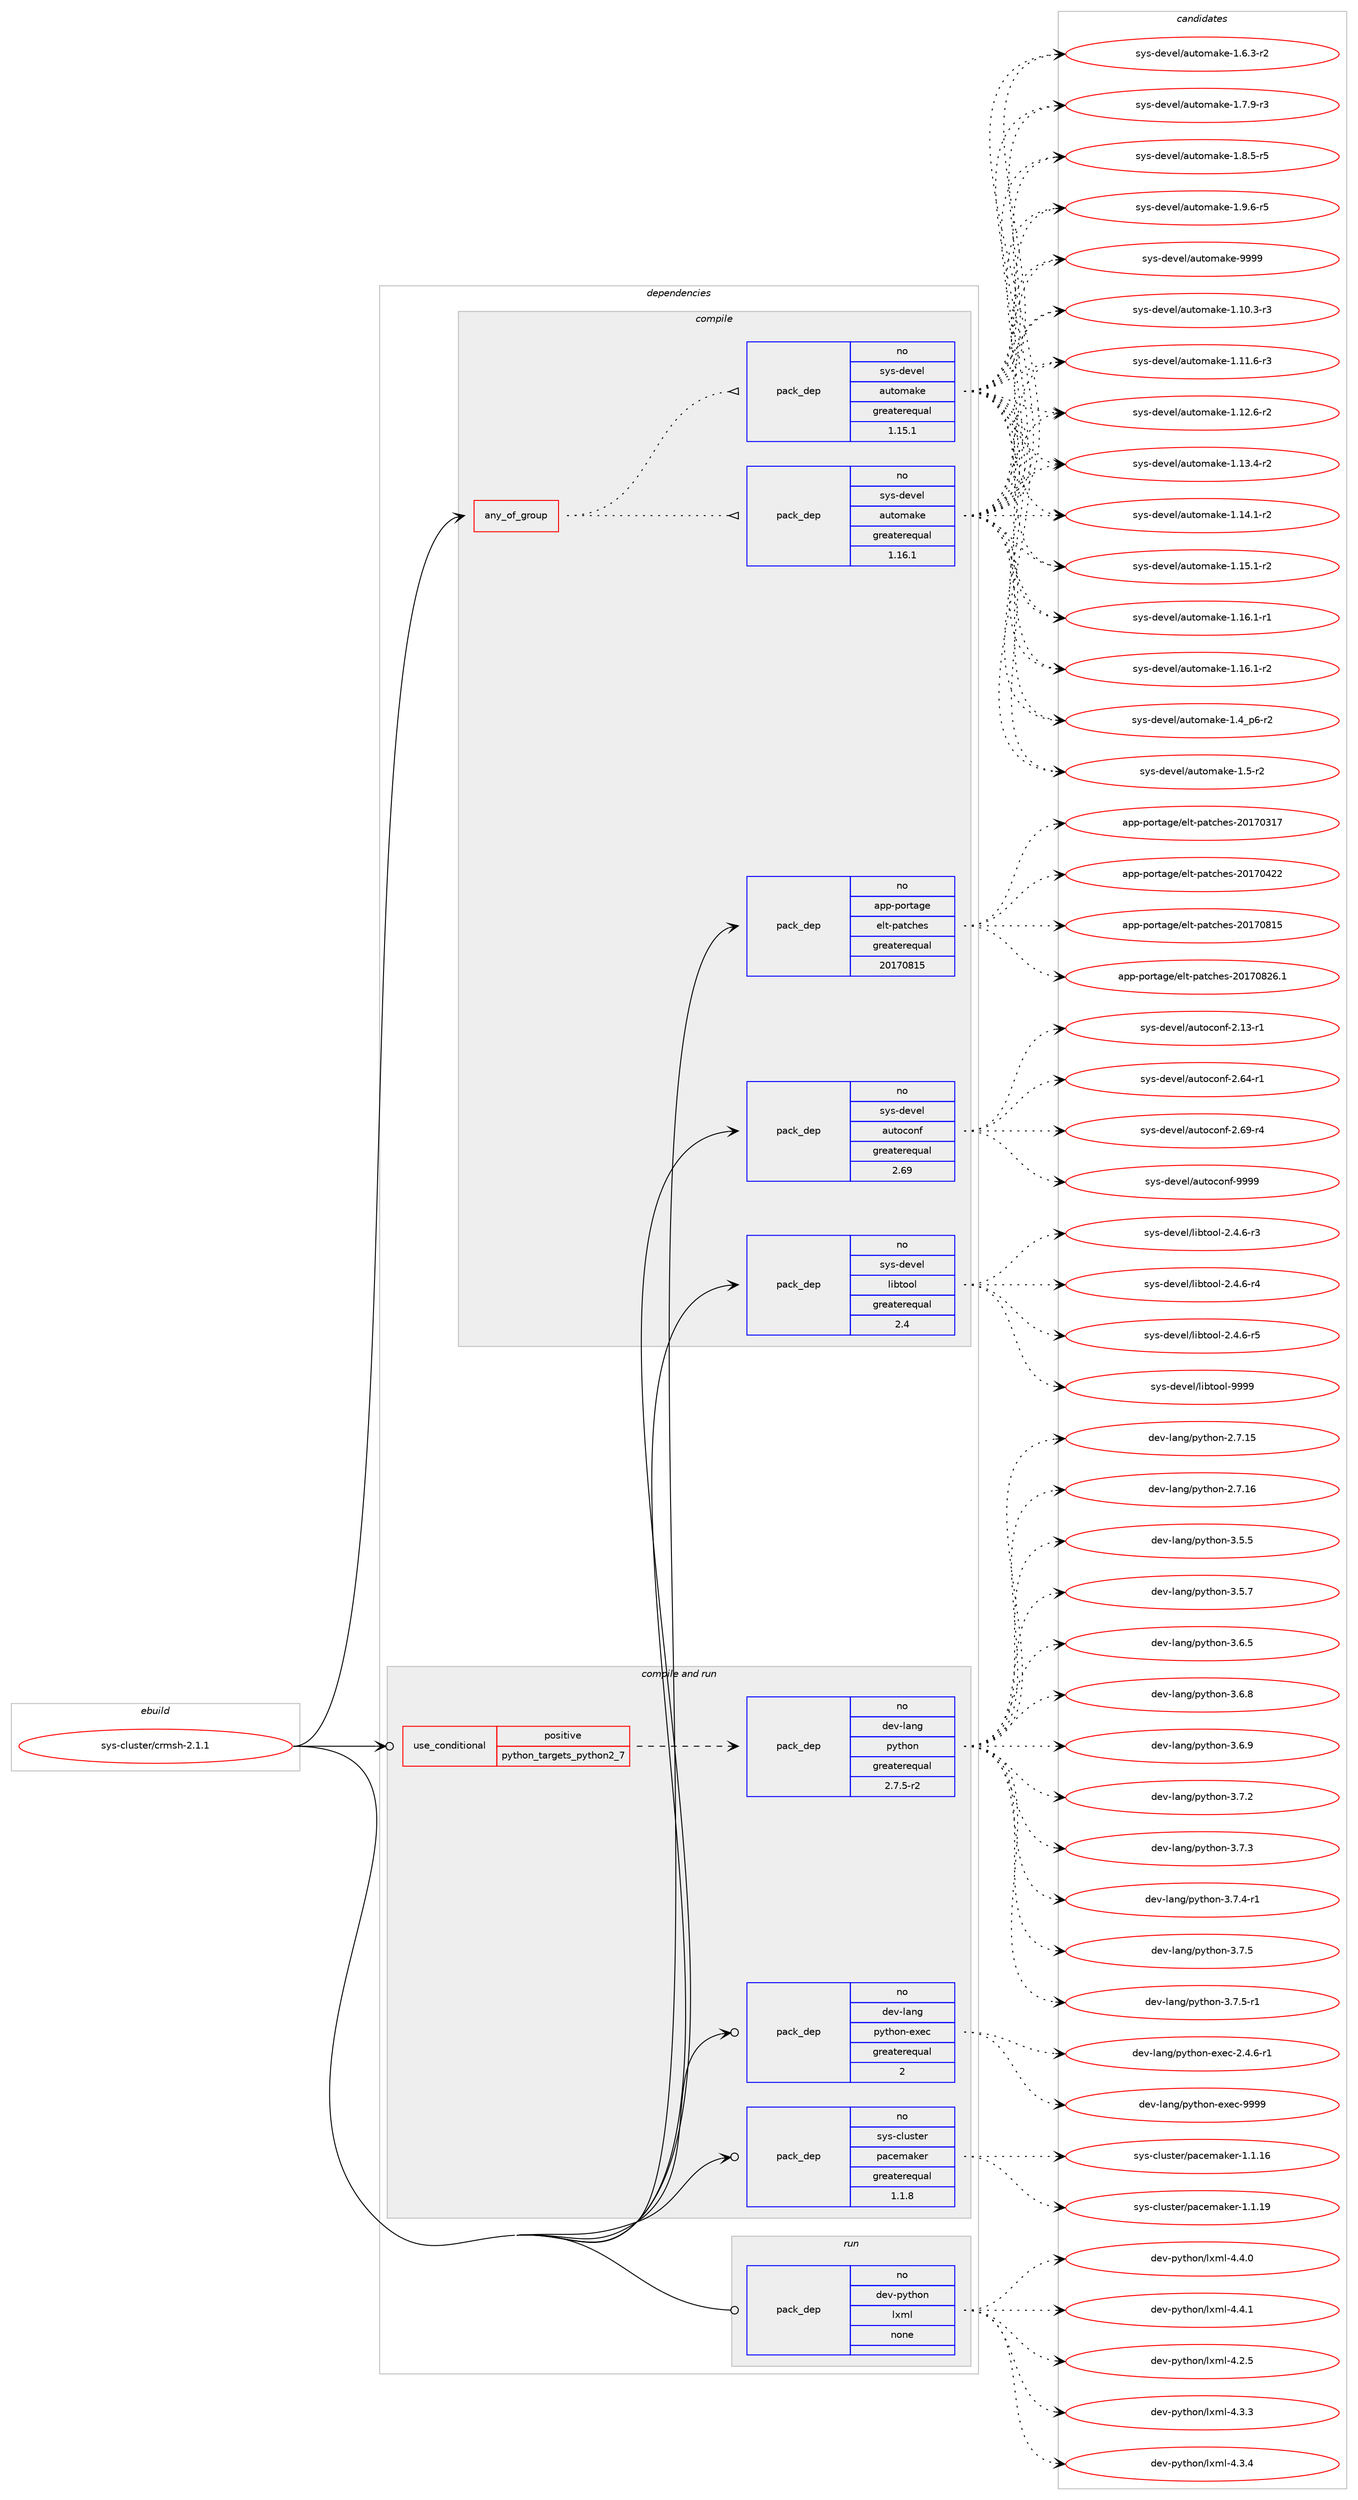 digraph prolog {

# *************
# Graph options
# *************

newrank=true;
concentrate=true;
compound=true;
graph [rankdir=LR,fontname=Helvetica,fontsize=10,ranksep=1.5];#, ranksep=2.5, nodesep=0.2];
edge  [arrowhead=vee];
node  [fontname=Helvetica,fontsize=10];

# **********
# The ebuild
# **********

subgraph cluster_leftcol {
color=gray;
rank=same;
label=<<i>ebuild</i>>;
id [label="sys-cluster/crmsh-2.1.1", color=red, width=4, href="../sys-cluster/crmsh-2.1.1.svg"];
}

# ****************
# The dependencies
# ****************

subgraph cluster_midcol {
color=gray;
label=<<i>dependencies</i>>;
subgraph cluster_compile {
fillcolor="#eeeeee";
style=filled;
label=<<i>compile</i>>;
subgraph any14970 {
dependency883641 [label=<<TABLE BORDER="0" CELLBORDER="1" CELLSPACING="0" CELLPADDING="4"><TR><TD CELLPADDING="10">any_of_group</TD></TR></TABLE>>, shape=none, color=red];subgraph pack655402 {
dependency883642 [label=<<TABLE BORDER="0" CELLBORDER="1" CELLSPACING="0" CELLPADDING="4" WIDTH="220"><TR><TD ROWSPAN="6" CELLPADDING="30">pack_dep</TD></TR><TR><TD WIDTH="110">no</TD></TR><TR><TD>sys-devel</TD></TR><TR><TD>automake</TD></TR><TR><TD>greaterequal</TD></TR><TR><TD>1.16.1</TD></TR></TABLE>>, shape=none, color=blue];
}
dependency883641:e -> dependency883642:w [weight=20,style="dotted",arrowhead="oinv"];
subgraph pack655403 {
dependency883643 [label=<<TABLE BORDER="0" CELLBORDER="1" CELLSPACING="0" CELLPADDING="4" WIDTH="220"><TR><TD ROWSPAN="6" CELLPADDING="30">pack_dep</TD></TR><TR><TD WIDTH="110">no</TD></TR><TR><TD>sys-devel</TD></TR><TR><TD>automake</TD></TR><TR><TD>greaterequal</TD></TR><TR><TD>1.15.1</TD></TR></TABLE>>, shape=none, color=blue];
}
dependency883641:e -> dependency883643:w [weight=20,style="dotted",arrowhead="oinv"];
}
id:e -> dependency883641:w [weight=20,style="solid",arrowhead="vee"];
subgraph pack655404 {
dependency883644 [label=<<TABLE BORDER="0" CELLBORDER="1" CELLSPACING="0" CELLPADDING="4" WIDTH="220"><TR><TD ROWSPAN="6" CELLPADDING="30">pack_dep</TD></TR><TR><TD WIDTH="110">no</TD></TR><TR><TD>app-portage</TD></TR><TR><TD>elt-patches</TD></TR><TR><TD>greaterequal</TD></TR><TR><TD>20170815</TD></TR></TABLE>>, shape=none, color=blue];
}
id:e -> dependency883644:w [weight=20,style="solid",arrowhead="vee"];
subgraph pack655405 {
dependency883645 [label=<<TABLE BORDER="0" CELLBORDER="1" CELLSPACING="0" CELLPADDING="4" WIDTH="220"><TR><TD ROWSPAN="6" CELLPADDING="30">pack_dep</TD></TR><TR><TD WIDTH="110">no</TD></TR><TR><TD>sys-devel</TD></TR><TR><TD>autoconf</TD></TR><TR><TD>greaterequal</TD></TR><TR><TD>2.69</TD></TR></TABLE>>, shape=none, color=blue];
}
id:e -> dependency883645:w [weight=20,style="solid",arrowhead="vee"];
subgraph pack655406 {
dependency883646 [label=<<TABLE BORDER="0" CELLBORDER="1" CELLSPACING="0" CELLPADDING="4" WIDTH="220"><TR><TD ROWSPAN="6" CELLPADDING="30">pack_dep</TD></TR><TR><TD WIDTH="110">no</TD></TR><TR><TD>sys-devel</TD></TR><TR><TD>libtool</TD></TR><TR><TD>greaterequal</TD></TR><TR><TD>2.4</TD></TR></TABLE>>, shape=none, color=blue];
}
id:e -> dependency883646:w [weight=20,style="solid",arrowhead="vee"];
}
subgraph cluster_compileandrun {
fillcolor="#eeeeee";
style=filled;
label=<<i>compile and run</i>>;
subgraph cond212740 {
dependency883647 [label=<<TABLE BORDER="0" CELLBORDER="1" CELLSPACING="0" CELLPADDING="4"><TR><TD ROWSPAN="3" CELLPADDING="10">use_conditional</TD></TR><TR><TD>positive</TD></TR><TR><TD>python_targets_python2_7</TD></TR></TABLE>>, shape=none, color=red];
subgraph pack655407 {
dependency883648 [label=<<TABLE BORDER="0" CELLBORDER="1" CELLSPACING="0" CELLPADDING="4" WIDTH="220"><TR><TD ROWSPAN="6" CELLPADDING="30">pack_dep</TD></TR><TR><TD WIDTH="110">no</TD></TR><TR><TD>dev-lang</TD></TR><TR><TD>python</TD></TR><TR><TD>greaterequal</TD></TR><TR><TD>2.7.5-r2</TD></TR></TABLE>>, shape=none, color=blue];
}
dependency883647:e -> dependency883648:w [weight=20,style="dashed",arrowhead="vee"];
}
id:e -> dependency883647:w [weight=20,style="solid",arrowhead="odotvee"];
subgraph pack655408 {
dependency883649 [label=<<TABLE BORDER="0" CELLBORDER="1" CELLSPACING="0" CELLPADDING="4" WIDTH="220"><TR><TD ROWSPAN="6" CELLPADDING="30">pack_dep</TD></TR><TR><TD WIDTH="110">no</TD></TR><TR><TD>dev-lang</TD></TR><TR><TD>python-exec</TD></TR><TR><TD>greaterequal</TD></TR><TR><TD>2</TD></TR></TABLE>>, shape=none, color=blue];
}
id:e -> dependency883649:w [weight=20,style="solid",arrowhead="odotvee"];
subgraph pack655409 {
dependency883650 [label=<<TABLE BORDER="0" CELLBORDER="1" CELLSPACING="0" CELLPADDING="4" WIDTH="220"><TR><TD ROWSPAN="6" CELLPADDING="30">pack_dep</TD></TR><TR><TD WIDTH="110">no</TD></TR><TR><TD>sys-cluster</TD></TR><TR><TD>pacemaker</TD></TR><TR><TD>greaterequal</TD></TR><TR><TD>1.1.8</TD></TR></TABLE>>, shape=none, color=blue];
}
id:e -> dependency883650:w [weight=20,style="solid",arrowhead="odotvee"];
}
subgraph cluster_run {
fillcolor="#eeeeee";
style=filled;
label=<<i>run</i>>;
subgraph pack655410 {
dependency883651 [label=<<TABLE BORDER="0" CELLBORDER="1" CELLSPACING="0" CELLPADDING="4" WIDTH="220"><TR><TD ROWSPAN="6" CELLPADDING="30">pack_dep</TD></TR><TR><TD WIDTH="110">no</TD></TR><TR><TD>dev-python</TD></TR><TR><TD>lxml</TD></TR><TR><TD>none</TD></TR><TR><TD></TD></TR></TABLE>>, shape=none, color=blue];
}
id:e -> dependency883651:w [weight=20,style="solid",arrowhead="odot"];
}
}

# **************
# The candidates
# **************

subgraph cluster_choices {
rank=same;
color=gray;
label=<<i>candidates</i>>;

subgraph choice655402 {
color=black;
nodesep=1;
choice11512111545100101118101108479711711611110997107101454946494846514511451 [label="sys-devel/automake-1.10.3-r3", color=red, width=4,href="../sys-devel/automake-1.10.3-r3.svg"];
choice11512111545100101118101108479711711611110997107101454946494946544511451 [label="sys-devel/automake-1.11.6-r3", color=red, width=4,href="../sys-devel/automake-1.11.6-r3.svg"];
choice11512111545100101118101108479711711611110997107101454946495046544511450 [label="sys-devel/automake-1.12.6-r2", color=red, width=4,href="../sys-devel/automake-1.12.6-r2.svg"];
choice11512111545100101118101108479711711611110997107101454946495146524511450 [label="sys-devel/automake-1.13.4-r2", color=red, width=4,href="../sys-devel/automake-1.13.4-r2.svg"];
choice11512111545100101118101108479711711611110997107101454946495246494511450 [label="sys-devel/automake-1.14.1-r2", color=red, width=4,href="../sys-devel/automake-1.14.1-r2.svg"];
choice11512111545100101118101108479711711611110997107101454946495346494511450 [label="sys-devel/automake-1.15.1-r2", color=red, width=4,href="../sys-devel/automake-1.15.1-r2.svg"];
choice11512111545100101118101108479711711611110997107101454946495446494511449 [label="sys-devel/automake-1.16.1-r1", color=red, width=4,href="../sys-devel/automake-1.16.1-r1.svg"];
choice11512111545100101118101108479711711611110997107101454946495446494511450 [label="sys-devel/automake-1.16.1-r2", color=red, width=4,href="../sys-devel/automake-1.16.1-r2.svg"];
choice115121115451001011181011084797117116111109971071014549465295112544511450 [label="sys-devel/automake-1.4_p6-r2", color=red, width=4,href="../sys-devel/automake-1.4_p6-r2.svg"];
choice11512111545100101118101108479711711611110997107101454946534511450 [label="sys-devel/automake-1.5-r2", color=red, width=4,href="../sys-devel/automake-1.5-r2.svg"];
choice115121115451001011181011084797117116111109971071014549465446514511450 [label="sys-devel/automake-1.6.3-r2", color=red, width=4,href="../sys-devel/automake-1.6.3-r2.svg"];
choice115121115451001011181011084797117116111109971071014549465546574511451 [label="sys-devel/automake-1.7.9-r3", color=red, width=4,href="../sys-devel/automake-1.7.9-r3.svg"];
choice115121115451001011181011084797117116111109971071014549465646534511453 [label="sys-devel/automake-1.8.5-r5", color=red, width=4,href="../sys-devel/automake-1.8.5-r5.svg"];
choice115121115451001011181011084797117116111109971071014549465746544511453 [label="sys-devel/automake-1.9.6-r5", color=red, width=4,href="../sys-devel/automake-1.9.6-r5.svg"];
choice115121115451001011181011084797117116111109971071014557575757 [label="sys-devel/automake-9999", color=red, width=4,href="../sys-devel/automake-9999.svg"];
dependency883642:e -> choice11512111545100101118101108479711711611110997107101454946494846514511451:w [style=dotted,weight="100"];
dependency883642:e -> choice11512111545100101118101108479711711611110997107101454946494946544511451:w [style=dotted,weight="100"];
dependency883642:e -> choice11512111545100101118101108479711711611110997107101454946495046544511450:w [style=dotted,weight="100"];
dependency883642:e -> choice11512111545100101118101108479711711611110997107101454946495146524511450:w [style=dotted,weight="100"];
dependency883642:e -> choice11512111545100101118101108479711711611110997107101454946495246494511450:w [style=dotted,weight="100"];
dependency883642:e -> choice11512111545100101118101108479711711611110997107101454946495346494511450:w [style=dotted,weight="100"];
dependency883642:e -> choice11512111545100101118101108479711711611110997107101454946495446494511449:w [style=dotted,weight="100"];
dependency883642:e -> choice11512111545100101118101108479711711611110997107101454946495446494511450:w [style=dotted,weight="100"];
dependency883642:e -> choice115121115451001011181011084797117116111109971071014549465295112544511450:w [style=dotted,weight="100"];
dependency883642:e -> choice11512111545100101118101108479711711611110997107101454946534511450:w [style=dotted,weight="100"];
dependency883642:e -> choice115121115451001011181011084797117116111109971071014549465446514511450:w [style=dotted,weight="100"];
dependency883642:e -> choice115121115451001011181011084797117116111109971071014549465546574511451:w [style=dotted,weight="100"];
dependency883642:e -> choice115121115451001011181011084797117116111109971071014549465646534511453:w [style=dotted,weight="100"];
dependency883642:e -> choice115121115451001011181011084797117116111109971071014549465746544511453:w [style=dotted,weight="100"];
dependency883642:e -> choice115121115451001011181011084797117116111109971071014557575757:w [style=dotted,weight="100"];
}
subgraph choice655403 {
color=black;
nodesep=1;
choice11512111545100101118101108479711711611110997107101454946494846514511451 [label="sys-devel/automake-1.10.3-r3", color=red, width=4,href="../sys-devel/automake-1.10.3-r3.svg"];
choice11512111545100101118101108479711711611110997107101454946494946544511451 [label="sys-devel/automake-1.11.6-r3", color=red, width=4,href="../sys-devel/automake-1.11.6-r3.svg"];
choice11512111545100101118101108479711711611110997107101454946495046544511450 [label="sys-devel/automake-1.12.6-r2", color=red, width=4,href="../sys-devel/automake-1.12.6-r2.svg"];
choice11512111545100101118101108479711711611110997107101454946495146524511450 [label="sys-devel/automake-1.13.4-r2", color=red, width=4,href="../sys-devel/automake-1.13.4-r2.svg"];
choice11512111545100101118101108479711711611110997107101454946495246494511450 [label="sys-devel/automake-1.14.1-r2", color=red, width=4,href="../sys-devel/automake-1.14.1-r2.svg"];
choice11512111545100101118101108479711711611110997107101454946495346494511450 [label="sys-devel/automake-1.15.1-r2", color=red, width=4,href="../sys-devel/automake-1.15.1-r2.svg"];
choice11512111545100101118101108479711711611110997107101454946495446494511449 [label="sys-devel/automake-1.16.1-r1", color=red, width=4,href="../sys-devel/automake-1.16.1-r1.svg"];
choice11512111545100101118101108479711711611110997107101454946495446494511450 [label="sys-devel/automake-1.16.1-r2", color=red, width=4,href="../sys-devel/automake-1.16.1-r2.svg"];
choice115121115451001011181011084797117116111109971071014549465295112544511450 [label="sys-devel/automake-1.4_p6-r2", color=red, width=4,href="../sys-devel/automake-1.4_p6-r2.svg"];
choice11512111545100101118101108479711711611110997107101454946534511450 [label="sys-devel/automake-1.5-r2", color=red, width=4,href="../sys-devel/automake-1.5-r2.svg"];
choice115121115451001011181011084797117116111109971071014549465446514511450 [label="sys-devel/automake-1.6.3-r2", color=red, width=4,href="../sys-devel/automake-1.6.3-r2.svg"];
choice115121115451001011181011084797117116111109971071014549465546574511451 [label="sys-devel/automake-1.7.9-r3", color=red, width=4,href="../sys-devel/automake-1.7.9-r3.svg"];
choice115121115451001011181011084797117116111109971071014549465646534511453 [label="sys-devel/automake-1.8.5-r5", color=red, width=4,href="../sys-devel/automake-1.8.5-r5.svg"];
choice115121115451001011181011084797117116111109971071014549465746544511453 [label="sys-devel/automake-1.9.6-r5", color=red, width=4,href="../sys-devel/automake-1.9.6-r5.svg"];
choice115121115451001011181011084797117116111109971071014557575757 [label="sys-devel/automake-9999", color=red, width=4,href="../sys-devel/automake-9999.svg"];
dependency883643:e -> choice11512111545100101118101108479711711611110997107101454946494846514511451:w [style=dotted,weight="100"];
dependency883643:e -> choice11512111545100101118101108479711711611110997107101454946494946544511451:w [style=dotted,weight="100"];
dependency883643:e -> choice11512111545100101118101108479711711611110997107101454946495046544511450:w [style=dotted,weight="100"];
dependency883643:e -> choice11512111545100101118101108479711711611110997107101454946495146524511450:w [style=dotted,weight="100"];
dependency883643:e -> choice11512111545100101118101108479711711611110997107101454946495246494511450:w [style=dotted,weight="100"];
dependency883643:e -> choice11512111545100101118101108479711711611110997107101454946495346494511450:w [style=dotted,weight="100"];
dependency883643:e -> choice11512111545100101118101108479711711611110997107101454946495446494511449:w [style=dotted,weight="100"];
dependency883643:e -> choice11512111545100101118101108479711711611110997107101454946495446494511450:w [style=dotted,weight="100"];
dependency883643:e -> choice115121115451001011181011084797117116111109971071014549465295112544511450:w [style=dotted,weight="100"];
dependency883643:e -> choice11512111545100101118101108479711711611110997107101454946534511450:w [style=dotted,weight="100"];
dependency883643:e -> choice115121115451001011181011084797117116111109971071014549465446514511450:w [style=dotted,weight="100"];
dependency883643:e -> choice115121115451001011181011084797117116111109971071014549465546574511451:w [style=dotted,weight="100"];
dependency883643:e -> choice115121115451001011181011084797117116111109971071014549465646534511453:w [style=dotted,weight="100"];
dependency883643:e -> choice115121115451001011181011084797117116111109971071014549465746544511453:w [style=dotted,weight="100"];
dependency883643:e -> choice115121115451001011181011084797117116111109971071014557575757:w [style=dotted,weight="100"];
}
subgraph choice655404 {
color=black;
nodesep=1;
choice97112112451121111141169710310147101108116451129711699104101115455048495548514955 [label="app-portage/elt-patches-20170317", color=red, width=4,href="../app-portage/elt-patches-20170317.svg"];
choice97112112451121111141169710310147101108116451129711699104101115455048495548525050 [label="app-portage/elt-patches-20170422", color=red, width=4,href="../app-portage/elt-patches-20170422.svg"];
choice97112112451121111141169710310147101108116451129711699104101115455048495548564953 [label="app-portage/elt-patches-20170815", color=red, width=4,href="../app-portage/elt-patches-20170815.svg"];
choice971121124511211111411697103101471011081164511297116991041011154550484955485650544649 [label="app-portage/elt-patches-20170826.1", color=red, width=4,href="../app-portage/elt-patches-20170826.1.svg"];
dependency883644:e -> choice97112112451121111141169710310147101108116451129711699104101115455048495548514955:w [style=dotted,weight="100"];
dependency883644:e -> choice97112112451121111141169710310147101108116451129711699104101115455048495548525050:w [style=dotted,weight="100"];
dependency883644:e -> choice97112112451121111141169710310147101108116451129711699104101115455048495548564953:w [style=dotted,weight="100"];
dependency883644:e -> choice971121124511211111411697103101471011081164511297116991041011154550484955485650544649:w [style=dotted,weight="100"];
}
subgraph choice655405 {
color=black;
nodesep=1;
choice1151211154510010111810110847971171161119911111010245504649514511449 [label="sys-devel/autoconf-2.13-r1", color=red, width=4,href="../sys-devel/autoconf-2.13-r1.svg"];
choice1151211154510010111810110847971171161119911111010245504654524511449 [label="sys-devel/autoconf-2.64-r1", color=red, width=4,href="../sys-devel/autoconf-2.64-r1.svg"];
choice1151211154510010111810110847971171161119911111010245504654574511452 [label="sys-devel/autoconf-2.69-r4", color=red, width=4,href="../sys-devel/autoconf-2.69-r4.svg"];
choice115121115451001011181011084797117116111991111101024557575757 [label="sys-devel/autoconf-9999", color=red, width=4,href="../sys-devel/autoconf-9999.svg"];
dependency883645:e -> choice1151211154510010111810110847971171161119911111010245504649514511449:w [style=dotted,weight="100"];
dependency883645:e -> choice1151211154510010111810110847971171161119911111010245504654524511449:w [style=dotted,weight="100"];
dependency883645:e -> choice1151211154510010111810110847971171161119911111010245504654574511452:w [style=dotted,weight="100"];
dependency883645:e -> choice115121115451001011181011084797117116111991111101024557575757:w [style=dotted,weight="100"];
}
subgraph choice655406 {
color=black;
nodesep=1;
choice1151211154510010111810110847108105981161111111084550465246544511451 [label="sys-devel/libtool-2.4.6-r3", color=red, width=4,href="../sys-devel/libtool-2.4.6-r3.svg"];
choice1151211154510010111810110847108105981161111111084550465246544511452 [label="sys-devel/libtool-2.4.6-r4", color=red, width=4,href="../sys-devel/libtool-2.4.6-r4.svg"];
choice1151211154510010111810110847108105981161111111084550465246544511453 [label="sys-devel/libtool-2.4.6-r5", color=red, width=4,href="../sys-devel/libtool-2.4.6-r5.svg"];
choice1151211154510010111810110847108105981161111111084557575757 [label="sys-devel/libtool-9999", color=red, width=4,href="../sys-devel/libtool-9999.svg"];
dependency883646:e -> choice1151211154510010111810110847108105981161111111084550465246544511451:w [style=dotted,weight="100"];
dependency883646:e -> choice1151211154510010111810110847108105981161111111084550465246544511452:w [style=dotted,weight="100"];
dependency883646:e -> choice1151211154510010111810110847108105981161111111084550465246544511453:w [style=dotted,weight="100"];
dependency883646:e -> choice1151211154510010111810110847108105981161111111084557575757:w [style=dotted,weight="100"];
}
subgraph choice655407 {
color=black;
nodesep=1;
choice10010111845108971101034711212111610411111045504655464953 [label="dev-lang/python-2.7.15", color=red, width=4,href="../dev-lang/python-2.7.15.svg"];
choice10010111845108971101034711212111610411111045504655464954 [label="dev-lang/python-2.7.16", color=red, width=4,href="../dev-lang/python-2.7.16.svg"];
choice100101118451089711010347112121116104111110455146534653 [label="dev-lang/python-3.5.5", color=red, width=4,href="../dev-lang/python-3.5.5.svg"];
choice100101118451089711010347112121116104111110455146534655 [label="dev-lang/python-3.5.7", color=red, width=4,href="../dev-lang/python-3.5.7.svg"];
choice100101118451089711010347112121116104111110455146544653 [label="dev-lang/python-3.6.5", color=red, width=4,href="../dev-lang/python-3.6.5.svg"];
choice100101118451089711010347112121116104111110455146544656 [label="dev-lang/python-3.6.8", color=red, width=4,href="../dev-lang/python-3.6.8.svg"];
choice100101118451089711010347112121116104111110455146544657 [label="dev-lang/python-3.6.9", color=red, width=4,href="../dev-lang/python-3.6.9.svg"];
choice100101118451089711010347112121116104111110455146554650 [label="dev-lang/python-3.7.2", color=red, width=4,href="../dev-lang/python-3.7.2.svg"];
choice100101118451089711010347112121116104111110455146554651 [label="dev-lang/python-3.7.3", color=red, width=4,href="../dev-lang/python-3.7.3.svg"];
choice1001011184510897110103471121211161041111104551465546524511449 [label="dev-lang/python-3.7.4-r1", color=red, width=4,href="../dev-lang/python-3.7.4-r1.svg"];
choice100101118451089711010347112121116104111110455146554653 [label="dev-lang/python-3.7.5", color=red, width=4,href="../dev-lang/python-3.7.5.svg"];
choice1001011184510897110103471121211161041111104551465546534511449 [label="dev-lang/python-3.7.5-r1", color=red, width=4,href="../dev-lang/python-3.7.5-r1.svg"];
dependency883648:e -> choice10010111845108971101034711212111610411111045504655464953:w [style=dotted,weight="100"];
dependency883648:e -> choice10010111845108971101034711212111610411111045504655464954:w [style=dotted,weight="100"];
dependency883648:e -> choice100101118451089711010347112121116104111110455146534653:w [style=dotted,weight="100"];
dependency883648:e -> choice100101118451089711010347112121116104111110455146534655:w [style=dotted,weight="100"];
dependency883648:e -> choice100101118451089711010347112121116104111110455146544653:w [style=dotted,weight="100"];
dependency883648:e -> choice100101118451089711010347112121116104111110455146544656:w [style=dotted,weight="100"];
dependency883648:e -> choice100101118451089711010347112121116104111110455146544657:w [style=dotted,weight="100"];
dependency883648:e -> choice100101118451089711010347112121116104111110455146554650:w [style=dotted,weight="100"];
dependency883648:e -> choice100101118451089711010347112121116104111110455146554651:w [style=dotted,weight="100"];
dependency883648:e -> choice1001011184510897110103471121211161041111104551465546524511449:w [style=dotted,weight="100"];
dependency883648:e -> choice100101118451089711010347112121116104111110455146554653:w [style=dotted,weight="100"];
dependency883648:e -> choice1001011184510897110103471121211161041111104551465546534511449:w [style=dotted,weight="100"];
}
subgraph choice655408 {
color=black;
nodesep=1;
choice10010111845108971101034711212111610411111045101120101994550465246544511449 [label="dev-lang/python-exec-2.4.6-r1", color=red, width=4,href="../dev-lang/python-exec-2.4.6-r1.svg"];
choice10010111845108971101034711212111610411111045101120101994557575757 [label="dev-lang/python-exec-9999", color=red, width=4,href="../dev-lang/python-exec-9999.svg"];
dependency883649:e -> choice10010111845108971101034711212111610411111045101120101994550465246544511449:w [style=dotted,weight="100"];
dependency883649:e -> choice10010111845108971101034711212111610411111045101120101994557575757:w [style=dotted,weight="100"];
}
subgraph choice655409 {
color=black;
nodesep=1;
choice11512111545991081171151161011144711297991011099710710111445494649464954 [label="sys-cluster/pacemaker-1.1.16", color=red, width=4,href="../sys-cluster/pacemaker-1.1.16.svg"];
choice11512111545991081171151161011144711297991011099710710111445494649464957 [label="sys-cluster/pacemaker-1.1.19", color=red, width=4,href="../sys-cluster/pacemaker-1.1.19.svg"];
dependency883650:e -> choice11512111545991081171151161011144711297991011099710710111445494649464954:w [style=dotted,weight="100"];
dependency883650:e -> choice11512111545991081171151161011144711297991011099710710111445494649464957:w [style=dotted,weight="100"];
}
subgraph choice655410 {
color=black;
nodesep=1;
choice1001011184511212111610411111047108120109108455246504653 [label="dev-python/lxml-4.2.5", color=red, width=4,href="../dev-python/lxml-4.2.5.svg"];
choice1001011184511212111610411111047108120109108455246514651 [label="dev-python/lxml-4.3.3", color=red, width=4,href="../dev-python/lxml-4.3.3.svg"];
choice1001011184511212111610411111047108120109108455246514652 [label="dev-python/lxml-4.3.4", color=red, width=4,href="../dev-python/lxml-4.3.4.svg"];
choice1001011184511212111610411111047108120109108455246524648 [label="dev-python/lxml-4.4.0", color=red, width=4,href="../dev-python/lxml-4.4.0.svg"];
choice1001011184511212111610411111047108120109108455246524649 [label="dev-python/lxml-4.4.1", color=red, width=4,href="../dev-python/lxml-4.4.1.svg"];
dependency883651:e -> choice1001011184511212111610411111047108120109108455246504653:w [style=dotted,weight="100"];
dependency883651:e -> choice1001011184511212111610411111047108120109108455246514651:w [style=dotted,weight="100"];
dependency883651:e -> choice1001011184511212111610411111047108120109108455246514652:w [style=dotted,weight="100"];
dependency883651:e -> choice1001011184511212111610411111047108120109108455246524648:w [style=dotted,weight="100"];
dependency883651:e -> choice1001011184511212111610411111047108120109108455246524649:w [style=dotted,weight="100"];
}
}

}
